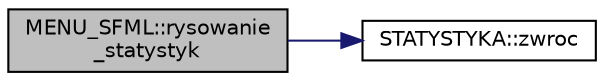 digraph "MENU_SFML::rysowanie_statystyk"
{
  edge [fontname="Helvetica",fontsize="10",labelfontname="Helvetica",labelfontsize="10"];
  node [fontname="Helvetica",fontsize="10",shape=record];
  rankdir="LR";
  Node20 [label="MENU_SFML::rysowanie\l_statystyk",height=0.2,width=0.4,color="black", fillcolor="grey75", style="filled", fontcolor="black"];
  Node20 -> Node21 [color="midnightblue",fontsize="10",style="solid",fontname="Helvetica"];
  Node21 [label="STATYSTYKA::zwroc",height=0.2,width=0.4,color="black", fillcolor="white", style="filled",URL="$class_s_t_a_t_y_s_t_y_k_a.html#aef06f165f7ac6a1a7b1eb6aeca1fe070"];
}
